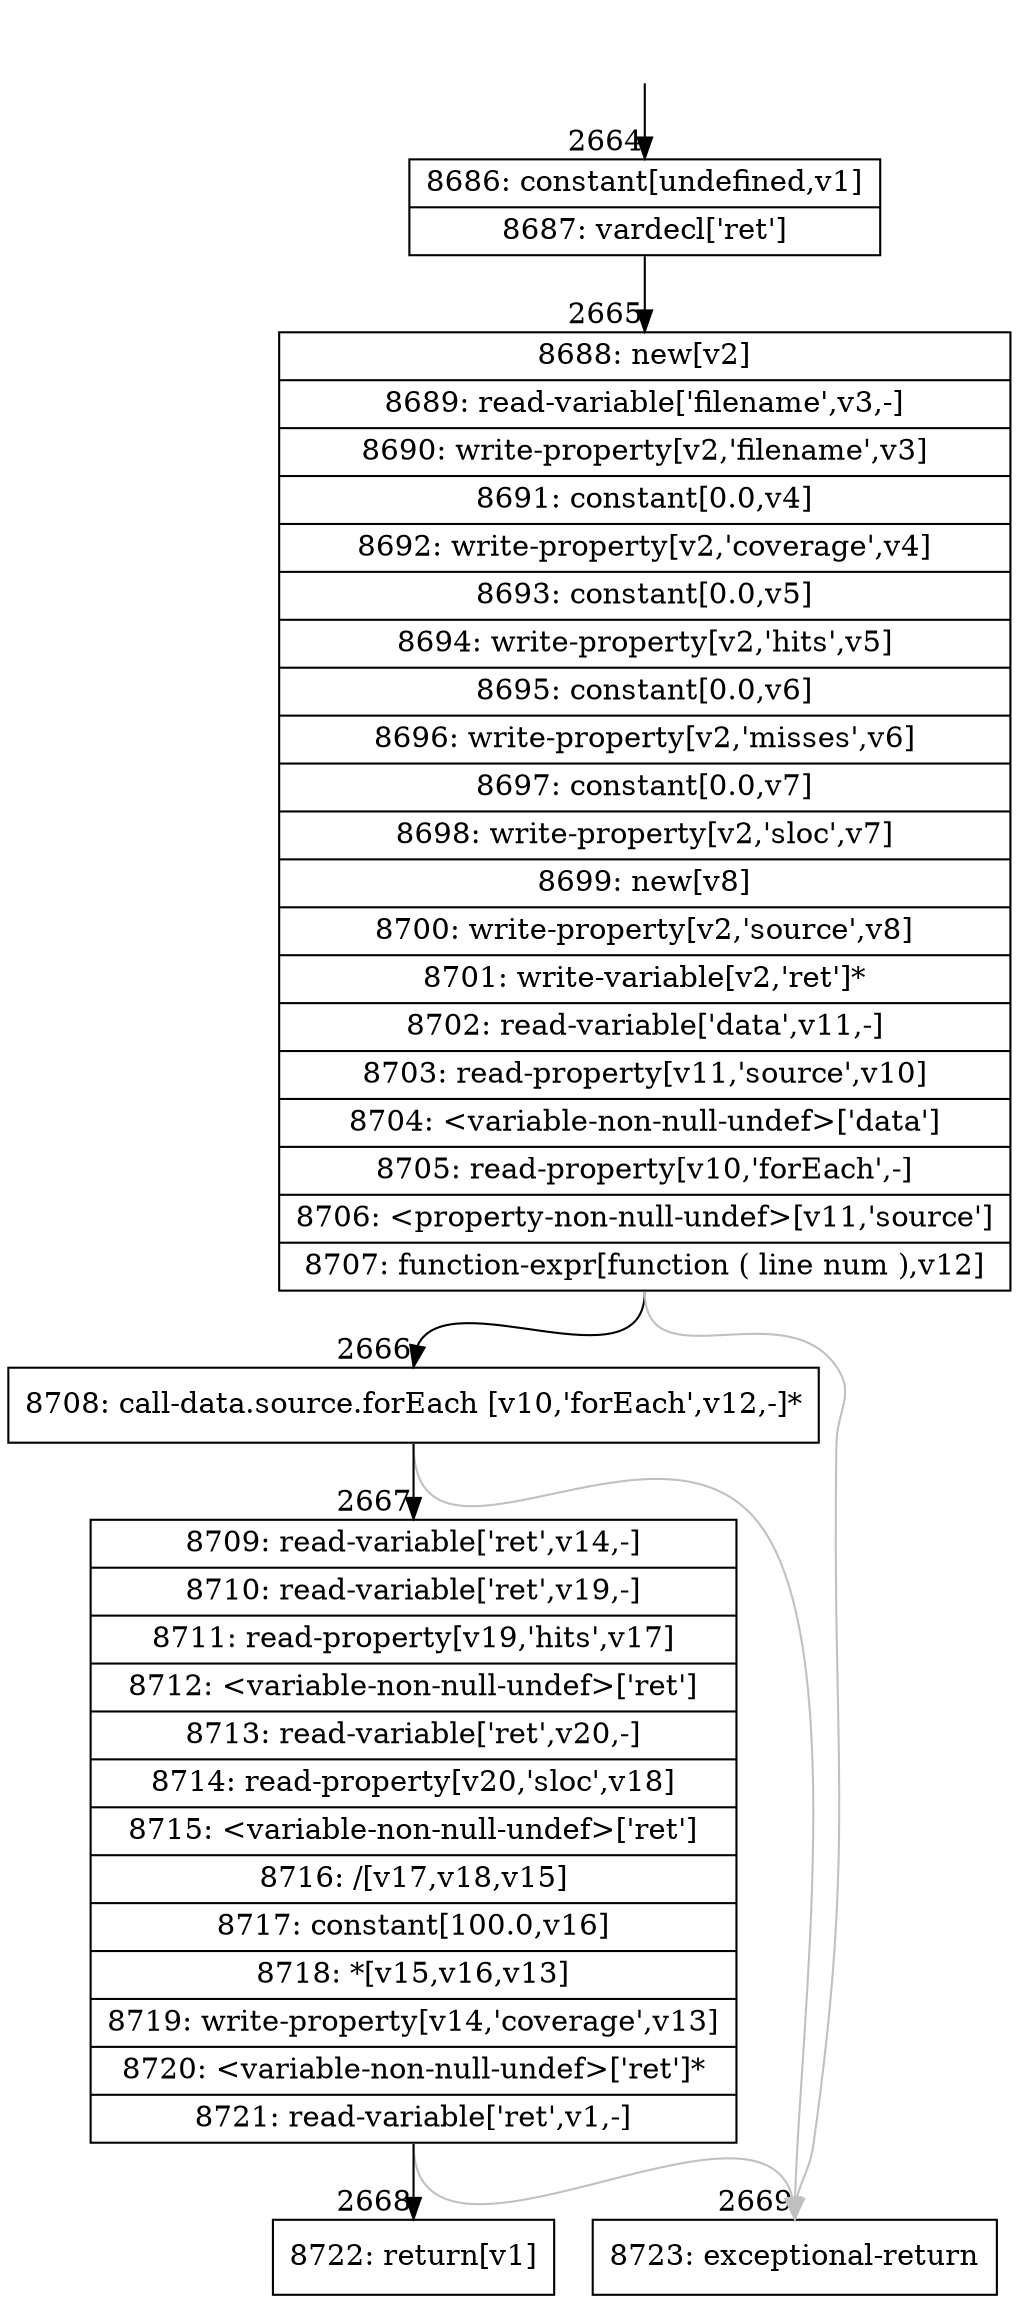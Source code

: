 digraph {
rankdir="TD"
BB_entry228[shape=none,label=""];
BB_entry228 -> BB2664 [tailport=s, headport=n, headlabel="    2664"]
BB2664 [shape=record label="{8686: constant[undefined,v1]|8687: vardecl['ret']}" ] 
BB2664 -> BB2665 [tailport=s, headport=n, headlabel="      2665"]
BB2665 [shape=record label="{8688: new[v2]|8689: read-variable['filename',v3,-]|8690: write-property[v2,'filename',v3]|8691: constant[0.0,v4]|8692: write-property[v2,'coverage',v4]|8693: constant[0.0,v5]|8694: write-property[v2,'hits',v5]|8695: constant[0.0,v6]|8696: write-property[v2,'misses',v6]|8697: constant[0.0,v7]|8698: write-property[v2,'sloc',v7]|8699: new[v8]|8700: write-property[v2,'source',v8]|8701: write-variable[v2,'ret']*|8702: read-variable['data',v11,-]|8703: read-property[v11,'source',v10]|8704: \<variable-non-null-undef\>['data']|8705: read-property[v10,'forEach',-]|8706: \<property-non-null-undef\>[v11,'source']|8707: function-expr[function ( line num ),v12]}" ] 
BB2665 -> BB2666 [tailport=s, headport=n, headlabel="      2666"]
BB2665 -> BB2669 [tailport=s, headport=n, color=gray, headlabel="      2669"]
BB2666 [shape=record label="{8708: call-data.source.forEach [v10,'forEach',v12,-]*}" ] 
BB2666 -> BB2667 [tailport=s, headport=n, headlabel="      2667"]
BB2666 -> BB2669 [tailport=s, headport=n, color=gray]
BB2667 [shape=record label="{8709: read-variable['ret',v14,-]|8710: read-variable['ret',v19,-]|8711: read-property[v19,'hits',v17]|8712: \<variable-non-null-undef\>['ret']|8713: read-variable['ret',v20,-]|8714: read-property[v20,'sloc',v18]|8715: \<variable-non-null-undef\>['ret']|8716: /[v17,v18,v15]|8717: constant[100.0,v16]|8718: *[v15,v16,v13]|8719: write-property[v14,'coverage',v13]|8720: \<variable-non-null-undef\>['ret']*|8721: read-variable['ret',v1,-]}" ] 
BB2667 -> BB2668 [tailport=s, headport=n, headlabel="      2668"]
BB2667 -> BB2669 [tailport=s, headport=n, color=gray]
BB2668 [shape=record label="{8722: return[v1]}" ] 
BB2669 [shape=record label="{8723: exceptional-return}" ] 
//#$~ 3093
}
